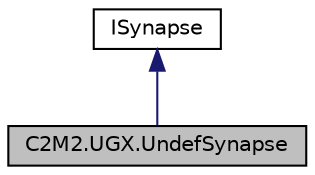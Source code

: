 digraph "C2M2.UGX.UndefSynapse"
{
 // LATEX_PDF_SIZE
  edge [fontname="Helvetica",fontsize="10",labelfontname="Helvetica",labelfontsize="10"];
  node [fontname="Helvetica",fontsize="10",shape=record];
  Node1 [label="C2M2.UGX.UndefSynapse",height=0.2,width=0.4,color="black", fillcolor="grey75", style="filled", fontcolor="black",tooltip="Undef Synapse"];
  Node2 -> Node1 [dir="back",color="midnightblue",fontsize="10",style="solid",fontname="Helvetica"];
  Node2 [label="ISynapse",height=0.2,width=0.4,color="black", fillcolor="white", style="filled",URL="$d0/d69/interface_c2_m2_1_1_u_g_x_1_1_i_synapse.html",tooltip="A synapse respresentation"];
}
